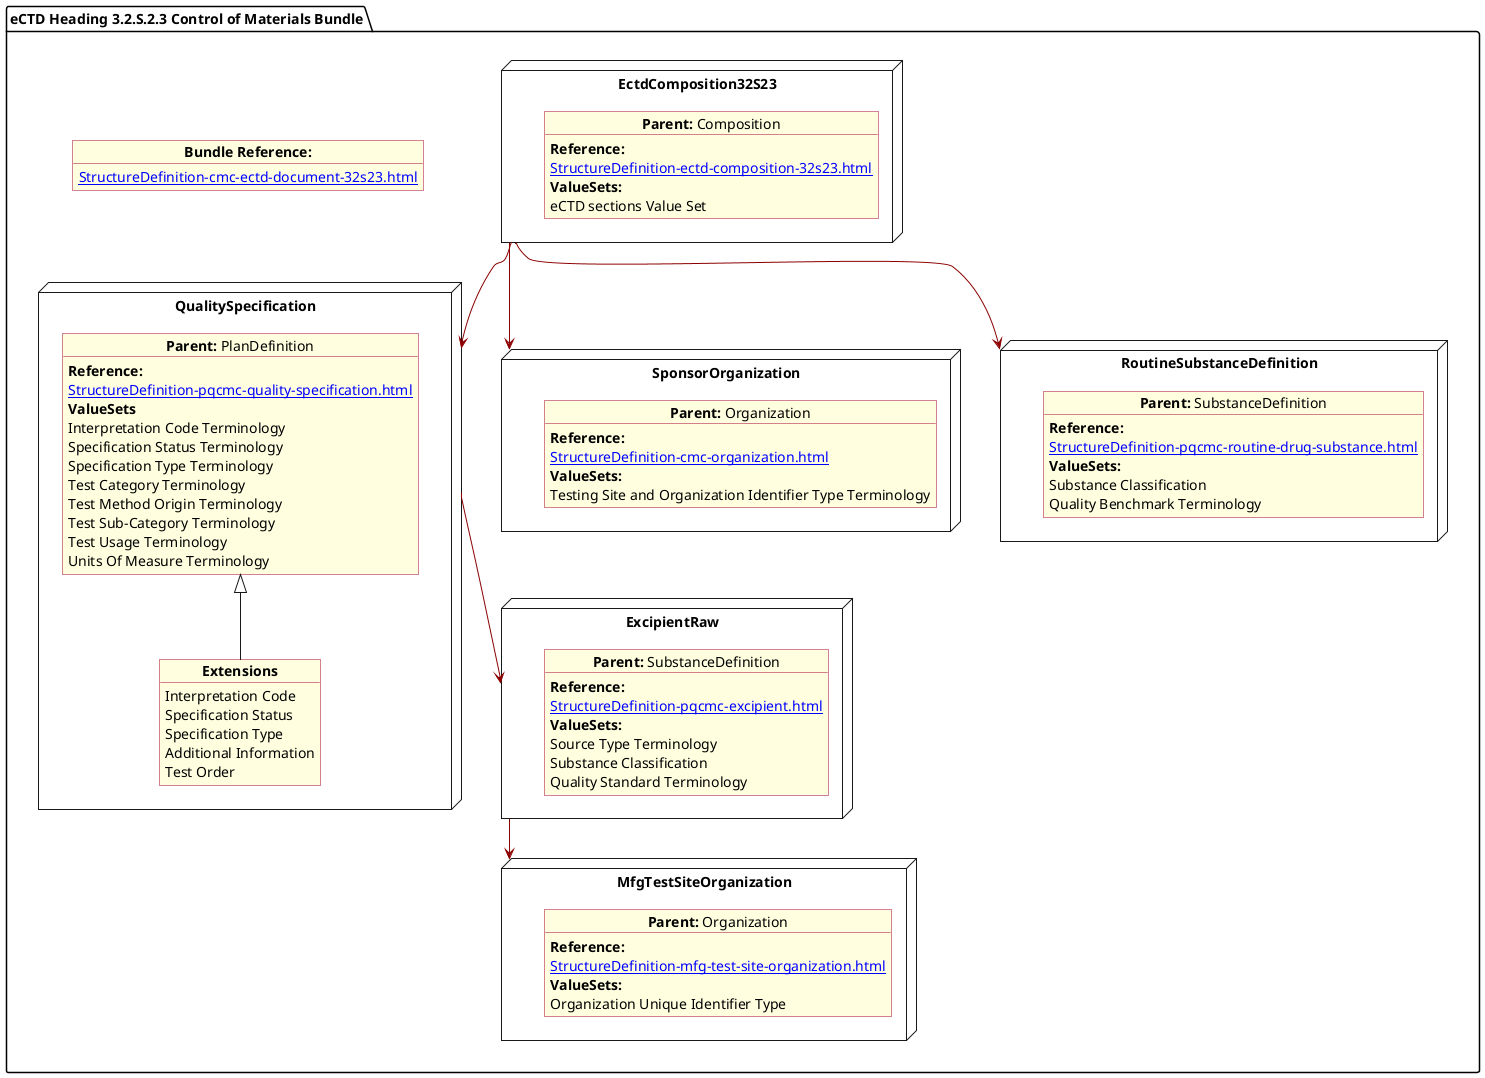@startuml SubstanceControlMat
allowmixing
'Mixed model of use case and object
skinparam svgDimensionStyle false
skinparam ObjectBackgroundColor LightYellow
skinparam ObjectBorderColor #A80036
skinparam activityDiamondBorderColor #A80036
skinparam activityDiamondBackgroundColor lawnGreen
skinparam ClassBorderThickness 4

package "eCTD Heading 3.2.S.2.3 Control of Materials Bundle" as NODES {
    object "**Bundle Reference:**" as objbun {
        [[StructureDefinition-cmc-ectd-document-32s23.html]]
    }

    node "QualitySpecification" as N2 {

        object "**Parent:** PlanDefinition" as obj2 {
            **Reference:**
            [[StructureDefinition-pqcmc-quality-specification.html]]
            **ValueSets**
            Interpretation Code Terminology
            Specification Status Terminology
            Specification Type Terminology
            Test Category Terminology
            Test Method Origin Terminology
            Test Sub-Category Terminology
            Test Usage Terminology
            Units Of Measure Terminology
        }
        object "**Extensions**" as objQSEx {
            Interpretation Code
            Specification Status
            Specification Type
            Additional Information
            Test Order
        }
        obj2 <|-- objQSEx
    }
    node "EctdComposition32S23" as N1 {

        object "**Parent:** Composition" as obj1 {
            **Reference:**
            [[StructureDefinition-ectd-composition-32s23.html]]
            **ValueSets:**
            eCTD sections Value Set
        }
    }

    node "SponsorOrganization" as NSO {

        object "**Parent:** Organization" as objAu {
            **Reference:**
            [[StructureDefinition-cmc-organization.html]]
            **ValueSets:**
            Testing Site and Organization Identifier Type Terminology
        }
    }

    node "ExcipientRaw" as N21 {

        object "**Parent:** SubstanceDefinition" as obj22 {
            **Reference:**
            [[StructureDefinition-pqcmc-excipient.html]]
            **ValueSets:**
            Source Type Terminology
            Substance Classification
            Quality Standard Terminology
        }
    }
    node "MfgTestSiteOrganization" as N21mfg {

        object "**Parent:** Organization" as objTS  {
            **Reference:**
            [[StructureDefinition-mfg-test-site-organization.html]]
            **ValueSets:**
            Organization Unique Identifier Type
        }
    }

  node "RoutineSubstanceDefinition" as NN { 
      object "**Parent:** SubstanceDefinition" as obj3 {
                   **Reference:**
      [[StructureDefinition-pqcmc-routine-drug-substance.html]]
                **ValueSets:**
                Substance Classification
                Quality Benchmark Terminology
      }  
}

    N1 -[#darkred]-> N2
    N2 -[#darkred]-> N21
    N1 -[#darkred]-> NSO
    N1 -[#darkred]-> NN
    N21 -[#darkred]-> N21mfg
}
@enduml